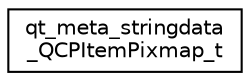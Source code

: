 digraph "Graphical Class Hierarchy"
{
  edge [fontname="Helvetica",fontsize="10",labelfontname="Helvetica",labelfontsize="10"];
  node [fontname="Helvetica",fontsize="10",shape=record];
  rankdir="LR";
  Node1 [label="qt_meta_stringdata\l_QCPItemPixmap_t",height=0.2,width=0.4,color="black", fillcolor="white", style="filled",URL="$structqt__meta__stringdata___q_c_p_item_pixmap__t.html"];
}
